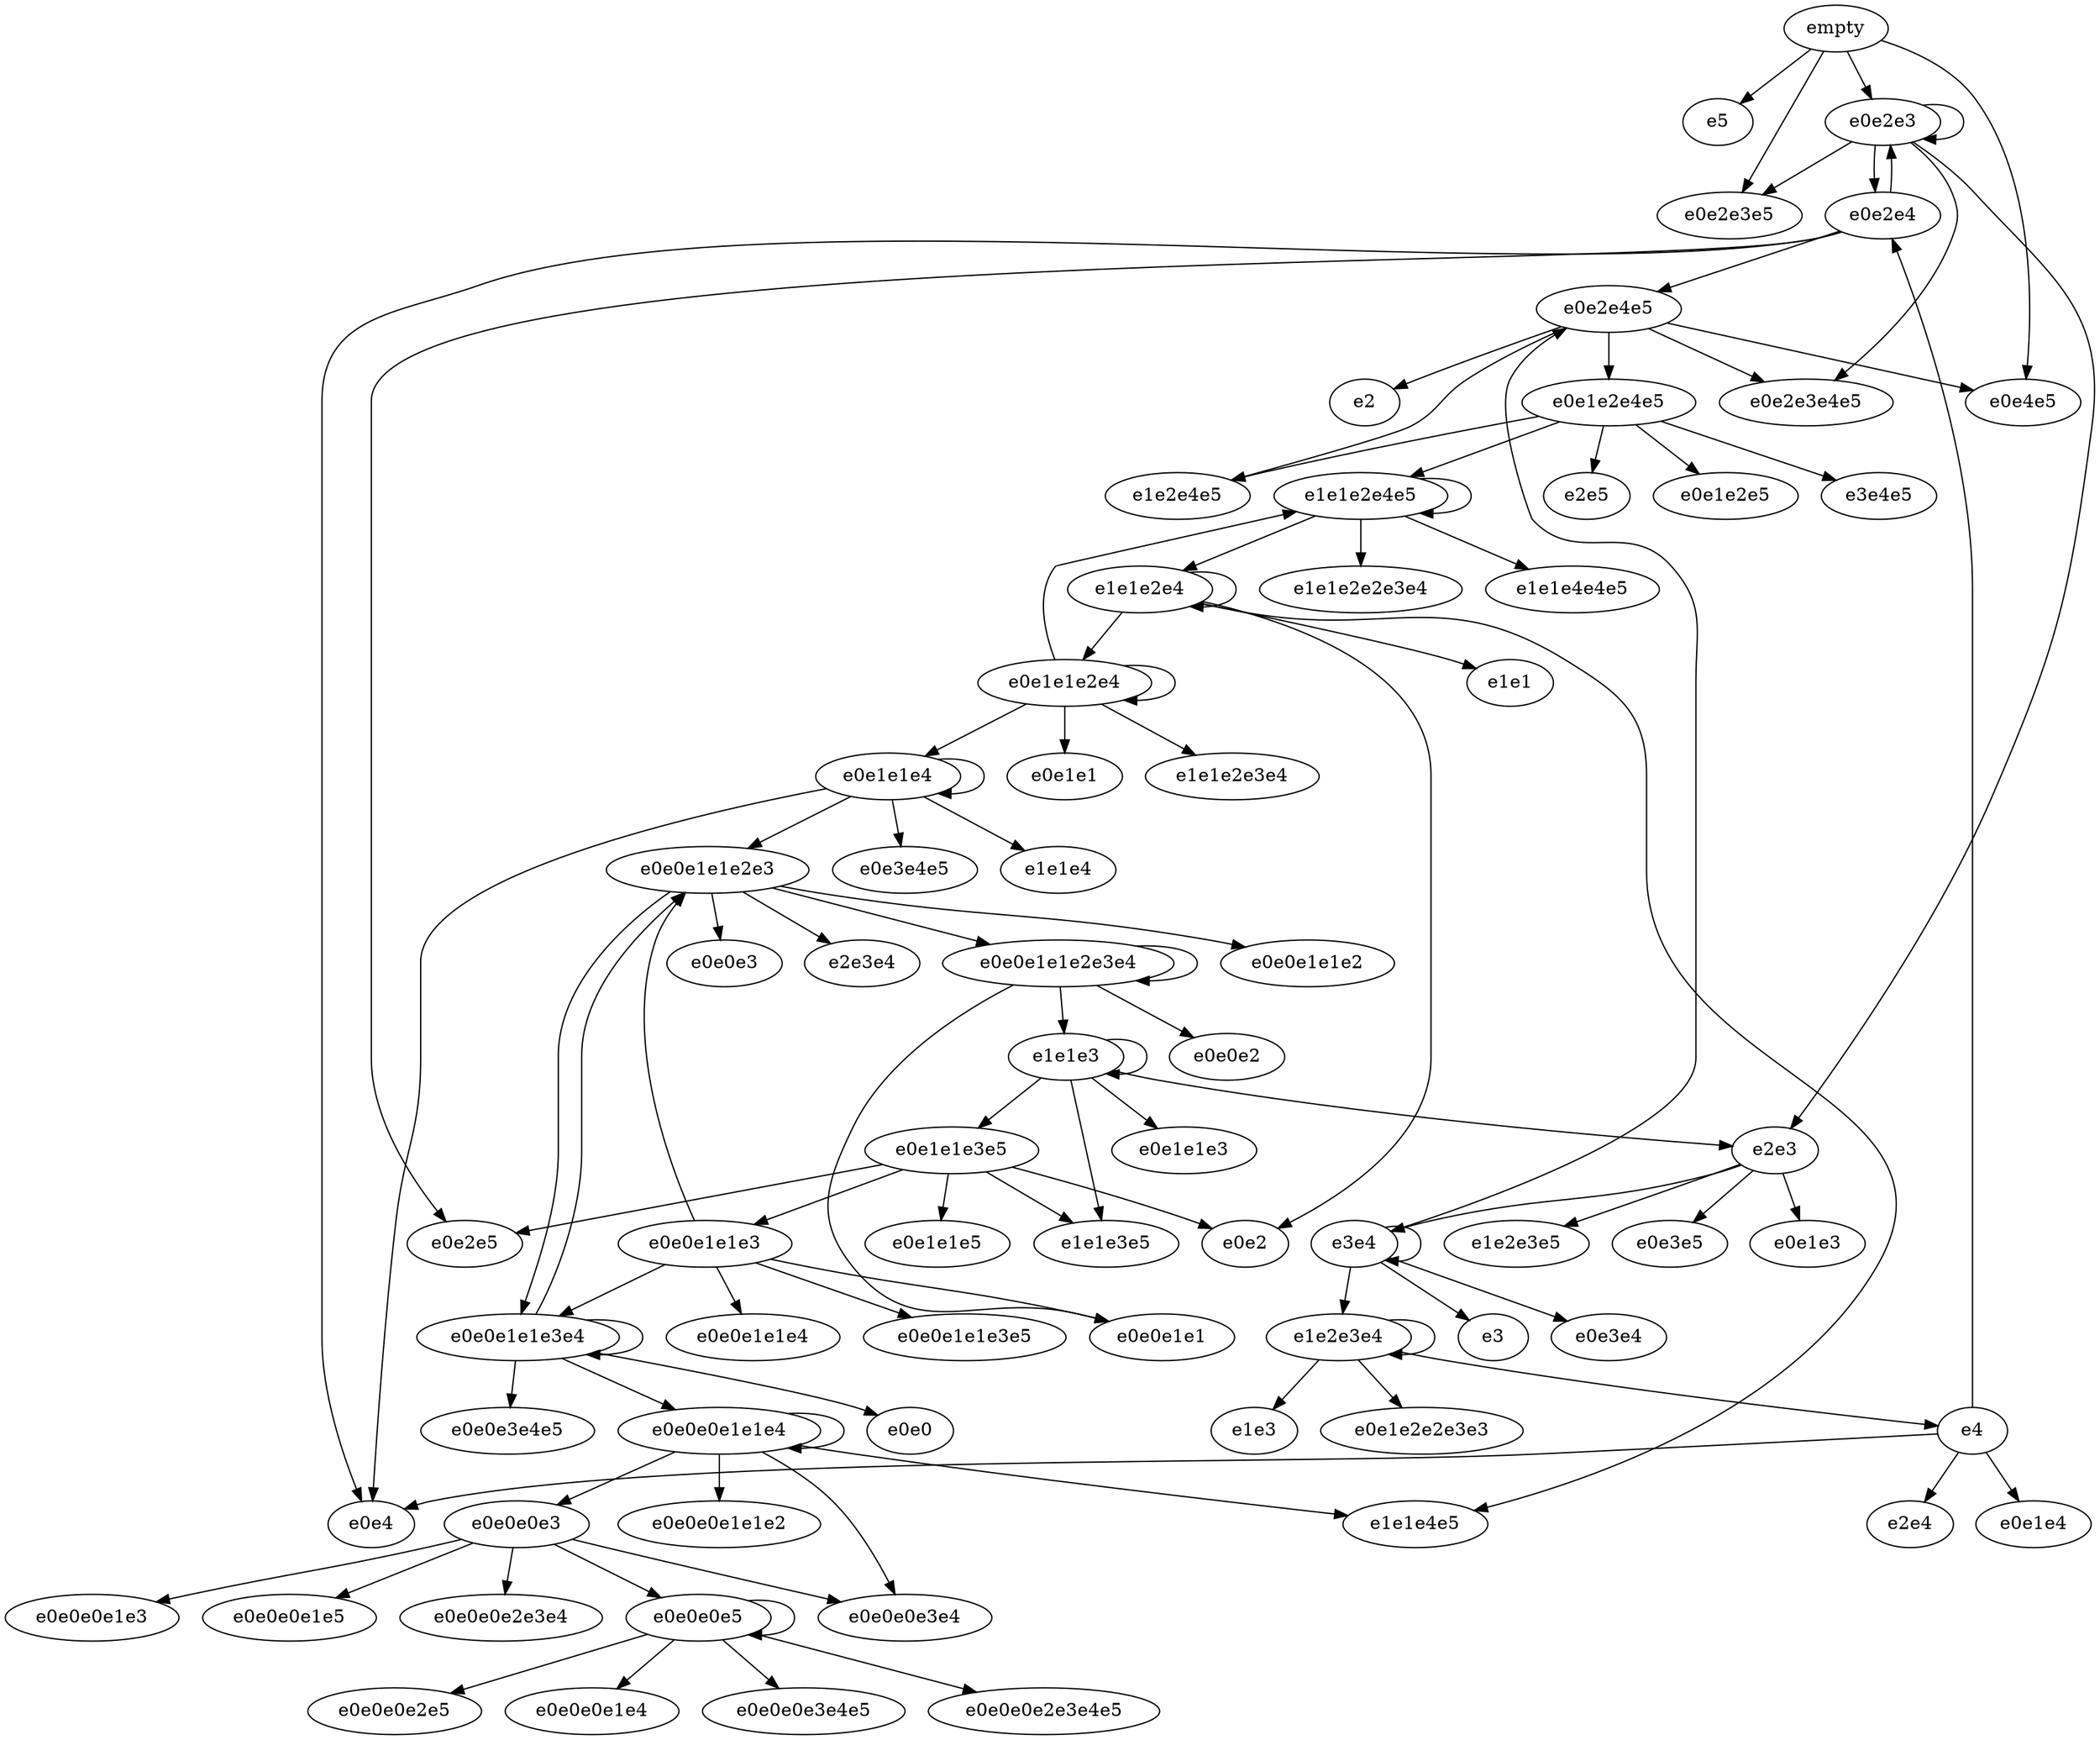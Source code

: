 strict digraph {
  empty->e5;
  empty->e5;
  empty->e0e2e3e5;
  empty->e0e4e5;
  empty->e0e2e3;
  e0e2e3->e0e2e3e5;
  e0e2e3->e0e2e3e4e5;
  e0e2e3->e0e2e4;
  e0e2e3->e2e3;
  e0e2e3->e0e2e3;
  e2e3->e3e4;
  e2e3->e0e3e5;
  e2e3->e0e1e3;
  e2e3->e1e2e3e5;
  e2e3->e3e4;
  e3e4->e3;
  e3e4->e0e3e4;
  e3e4->e3e4;
  e3e4->e0e2e4e5;
  e3e4->e1e2e3e4;
  e1e2e3e4->e1e2e3e4;
  e1e2e3e4->e0e1e2e2e3e3;
  e1e2e3e4->e1e2e3e4;
  e1e2e3e4->e1e3;
  e1e2e3e4->e4;
  e4->e0e1e4;
  e4->e0e1e4;
  e4->e0e4;
  e4->e2e4;
  e4->e0e2e4;
  e0e2e4->e0e4;
  e0e2e4->e0e2e5;
  e0e2e4->e0e2e3;
  e0e2e4->e0e2e3;
  e0e2e4->e0e2e4e5;
  e0e2e4e5->e0e2e3e4e5;
  e0e2e4e5->e0e4e5;
  e0e2e4e5->e1e2e4e5;
  e0e2e4e5->e2;
  e0e2e4e5->e0e1e2e4e5;
  e0e1e2e4e5->e2e5;
  e0e1e2e4e5->e0e1e2e5;
  e0e1e2e4e5->e3e4e5;
  e0e1e2e4e5->e1e2e4e5;
  e0e1e2e4e5->e1e1e2e4e5;
  e1e1e2e4e5->e1e1e2e4e5;
  e1e1e2e4e5->e1e1e4e4e5;
  e1e1e2e4e5->e1e1e2e2e3e4;
  e1e1e2e4e5->e1e1e2e4;
  e1e1e2e4e5->e1e1e2e4;
  e1e1e2e4->e1e1e4e5;
  e1e1e2e4->e0e2;
  e1e1e2e4->e1e1;
  e1e1e2e4->e1e1e2e4;
  e1e1e2e4->e0e1e1e2e4;
  e0e1e1e2e4->e0e1e1;
  e0e1e1e2e4->e1e1e2e3e4;
  e0e1e1e2e4->e0e1e1e2e4;
  e0e1e1e2e4->e0e1e1e4;
  e0e1e1e2e4->e1e1e2e4e5;
  e0e1e1e4->e1e1e4;
  e0e1e1e4->e0e3e4e5;
  e0e1e1e4->e0e4;
  e0e1e1e4->e0e0e1e1e2e3;
  e0e1e1e4->e0e1e1e4;
  e0e0e1e1e2e3->e0e0e1e1e2;
  e0e0e1e1e2e3->e0e0e1e1e3e4;
  e0e0e1e1e2e3->e0e0e3;
  e0e0e1e1e2e3->e2e3e4;
  e0e0e1e1e2e3->e0e0e1e1e2e3e4;
  e0e0e1e1e2e3e4->e0e0e1e1e2e3e4;
  e0e0e1e1e2e3e4->e0e0e2;
  e0e0e1e1e2e3e4->e0e0e1e1e2e3e4;
  e0e0e1e1e2e3e4->e0e0e1e1;
  e0e0e1e1e2e3e4->e1e1e3;
  e1e1e3->e1e1e3e5;
  e1e1e3->e1e1e3;
  e1e1e3->e0e1e1e3;
  e1e1e3->e0e1e1e3e5;
  e1e1e3->e2e3;
  e0e1e1e3e5->e0e2e5;
  e0e1e1e3e5->e0e2;
  e0e1e1e3e5->e1e1e3e5;
  e0e1e1e3e5->e0e1e1e5;
  e0e1e1e3e5->e0e0e1e1e3;
  e0e0e1e1e3->e0e0e1e1;
  e0e0e1e1e3->e0e0e1e1e4;
  e0e0e1e1e3->e0e0e1e1e3e5;
  e0e0e1e1e3->e0e0e1e1e2e3;
  e0e0e1e1e3->e0e0e1e1e3e4;
  e0e0e1e1e3e4->e0e0;
  e0e0e1e1e3e4->e0e0e1e1e3e4;
  e0e0e1e1e3e4->e0e0e3e4e5;
  e0e0e1e1e3e4->e0e0e0e1e1e4;
  e0e0e1e1e3e4->e0e0e1e1e2e3;
  e0e0e0e1e1e4->e1e1e4e5;
  e0e0e0e1e1e4->e0e0e0e3e4;
  e0e0e0e1e1e4->e0e0e0e1e1e4;
  e0e0e0e1e1e4->e0e0e0e1e1e2;
  e0e0e0e1e1e4->e0e0e0e3;
  e0e0e0e3->e0e0e0e3e4;
  e0e0e0e3->e0e0e0e1e3;
  e0e0e0e3->e0e0e0e1e5;
  e0e0e0e3->e0e0e0e2e3e4;
  e0e0e0e3->e0e0e0e5;
  e0e0e0e5->e0e0e0e2e5;
  e0e0e0e5->e0e0e0e5;
  e0e0e0e5->e0e0e0e1e4;
  e0e0e0e5->e0e0e0e3e4e5;
  e0e0e0e5->e0e0e0e2e3e4e5;
}